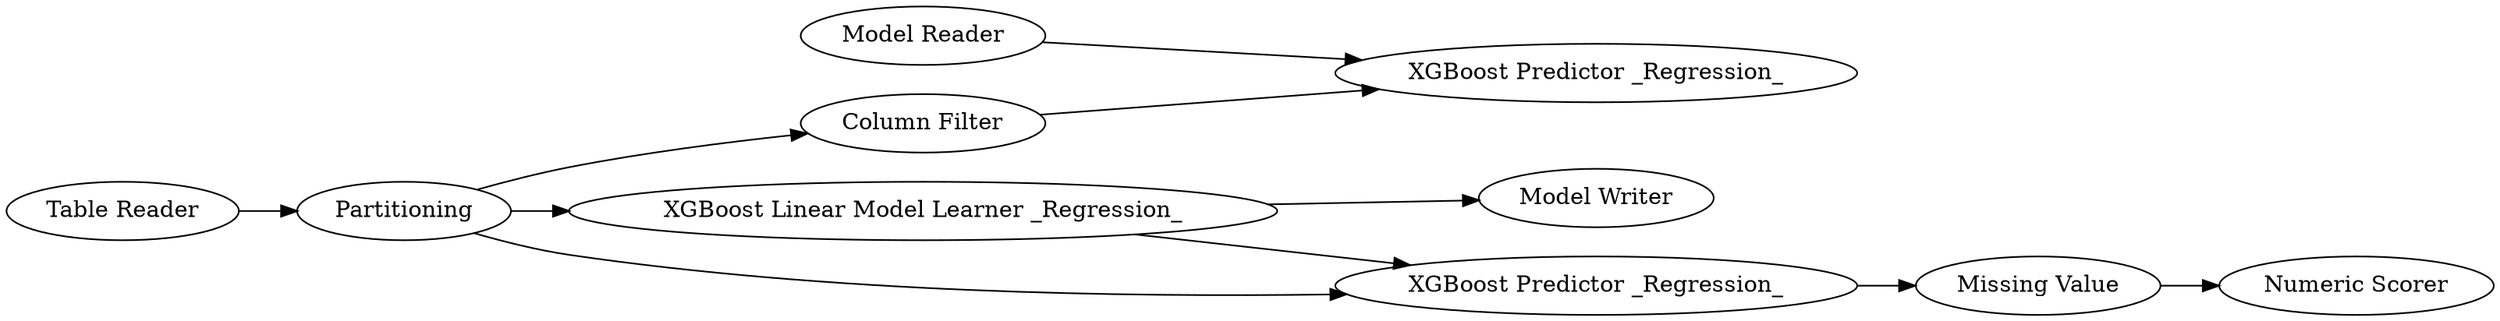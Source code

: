 digraph {
	24 -> 53
	51 -> 52
	53 -> 52
	24 -> 48
	48 -> 50
	48 -> 49
	54 -> 24
	49 -> 46
	46 -> 30
	24 -> 49
	24 [label=Partitioning]
	48 [label="XGBoost Linear Model Learner _Regression_"]
	50 [label="Model Writer"]
	49 [label="XGBoost Predictor _Regression_"]
	53 [label="Column Filter"]
	51 [label="Model Reader"]
	46 [label="Missing Value"]
	54 [label="Table Reader"]
	52 [label="XGBoost Predictor _Regression_"]
	30 [label="Numeric Scorer"]
	rankdir=LR
}
